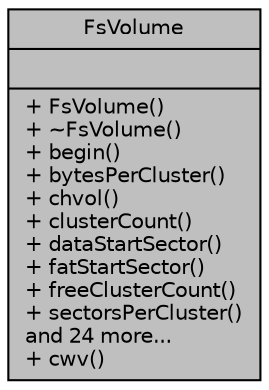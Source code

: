 digraph "FsVolume"
{
 // INTERACTIVE_SVG=YES
 // LATEX_PDF_SIZE
  edge [fontname="Helvetica",fontsize="10",labelfontname="Helvetica",labelfontsize="10"];
  node [fontname="Helvetica",fontsize="10",shape=record];
  Node1 [label="{FsVolume\n||+ FsVolume()\l+ ~FsVolume()\l+ begin()\l+ bytesPerCluster()\l+ chvol()\l+ clusterCount()\l+ dataStartSector()\l+ fatStartSector()\l+ freeClusterCount()\l+ sectorsPerCluster()\land 24 more...\l+ cwv()\l}",height=0.2,width=0.4,color="black", fillcolor="grey75", style="filled", fontcolor="black",tooltip="FsVolume class."];
}
